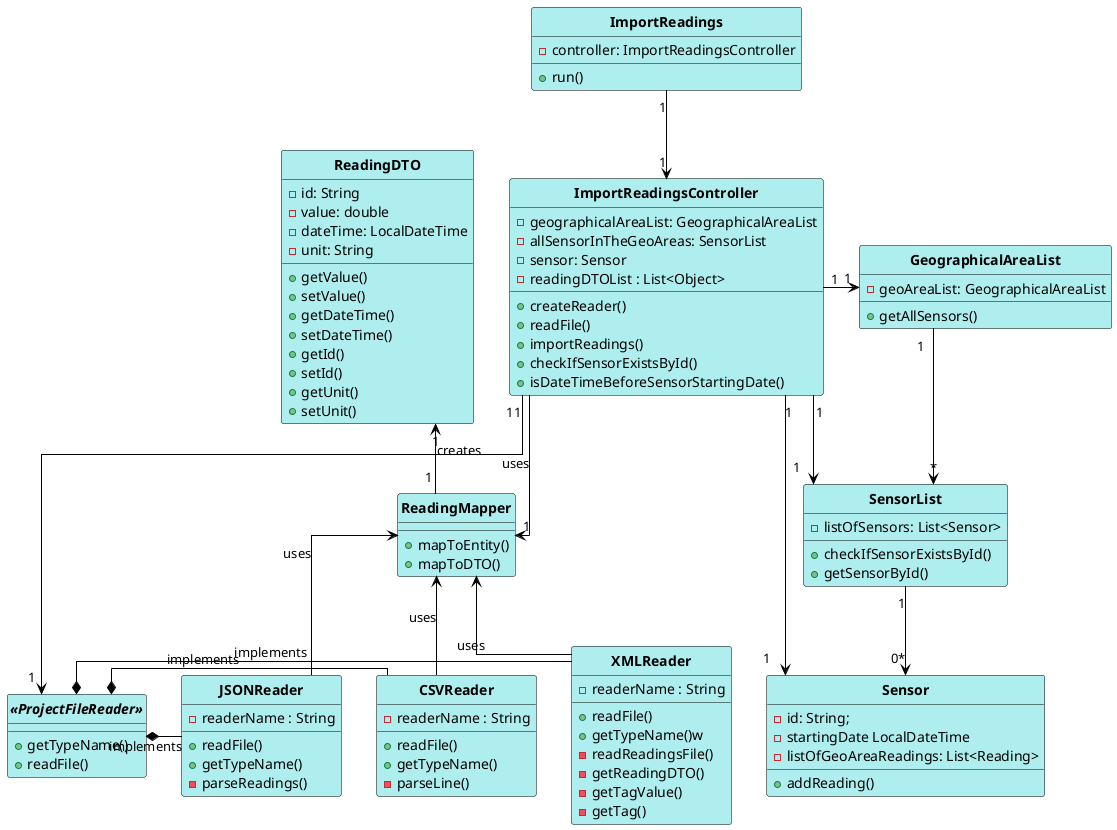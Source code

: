 @startuml
skinparam linetype ortho

skinparam class {
	BackgroundColor PaleTurquoise
	ArrowColor Black
	BorderColor Black
	FontStyle Bold
}

hide circle

ImportReadings "1" --> "1" ImportReadingsController
ImportReadingsController "1" -right-> "1" GeographicalAreaList
ImportReadingsController "1" --> "1" ReadingMapper :uses
ImportReadingsController "1" -> "1" SensorList
ImportReadingsController "1" -> "1" Sensor
ImportReadingsController "1" -> "1" "<<ProjectFileReader>>"
ReadingMapper "1" -up-> "1" ReadingDTO : creates
GeographicalAreaList "1" -down-> "*" SensorList
SensorList "1" -down-> "0*" Sensor
XMLReader -left-* "<<ProjectFileReader>>" : implements
CSVReader -left-* "<<ProjectFileReader>>" : implements
JSONReader -left-* "<<ProjectFileReader>>" : implements
XMLReader -up-> ReadingMapper : uses
CSVReader -up-> ReadingMapper : uses
JSONReader -up-> ReadingMapper : uses

Class ImportReadings {
-controller: ImportReadingsController
+run()
}

Class ImportReadingsController {
-geographicalAreaList: GeographicalAreaList
-allSensorInTheGeoAreas: SensorList
-sensor: Sensor
-readingDTOList : List<Object>
+createReader()
+readFile()
+importReadings()
+checkIfSensorExistsById()
+isDateTimeBeforeSensorStartingDate()
}


Class XMLReader {
-readerName : String
+readFile()
+getTypeName()w
-readReadingsFile()
-getReadingDTO()
-getTagValue()
-getTag()
}

Class ReadingMapper {
+mapToEntity()
+mapToDTO()
}
Class CSVReader {
-readerName : String
+readFile()
+getTypeName()
-parseLine()
}

Class JSONReader {
-readerName : String
+readFile()
+getTypeName()
-parseReadings()
}

Class GeographicalAreaList {
-geoAreaList: GeographicalAreaList
+getAllSensors()
}

Class SensorList {
-listOfSensors: List<Sensor>
+checkIfSensorExistsById()
+getSensorById()
}

Class Sensor {
-id: String;
-startingDate LocalDateTime
-listOfGeoAreaReadings: List<Reading>
+addReading()
}

Class ReadingDTO {
-id: String
-value: double
-dateTime: LocalDateTime
-unit: String
+getValue()
+setValue()
+getDateTime()
+setDateTime()
+getId()
+setId()
+getUnit()
+setUnit()
}


Interface "<<ProjectFileReader>>" {
+getTypeName()
+readFile()
}
@enduml